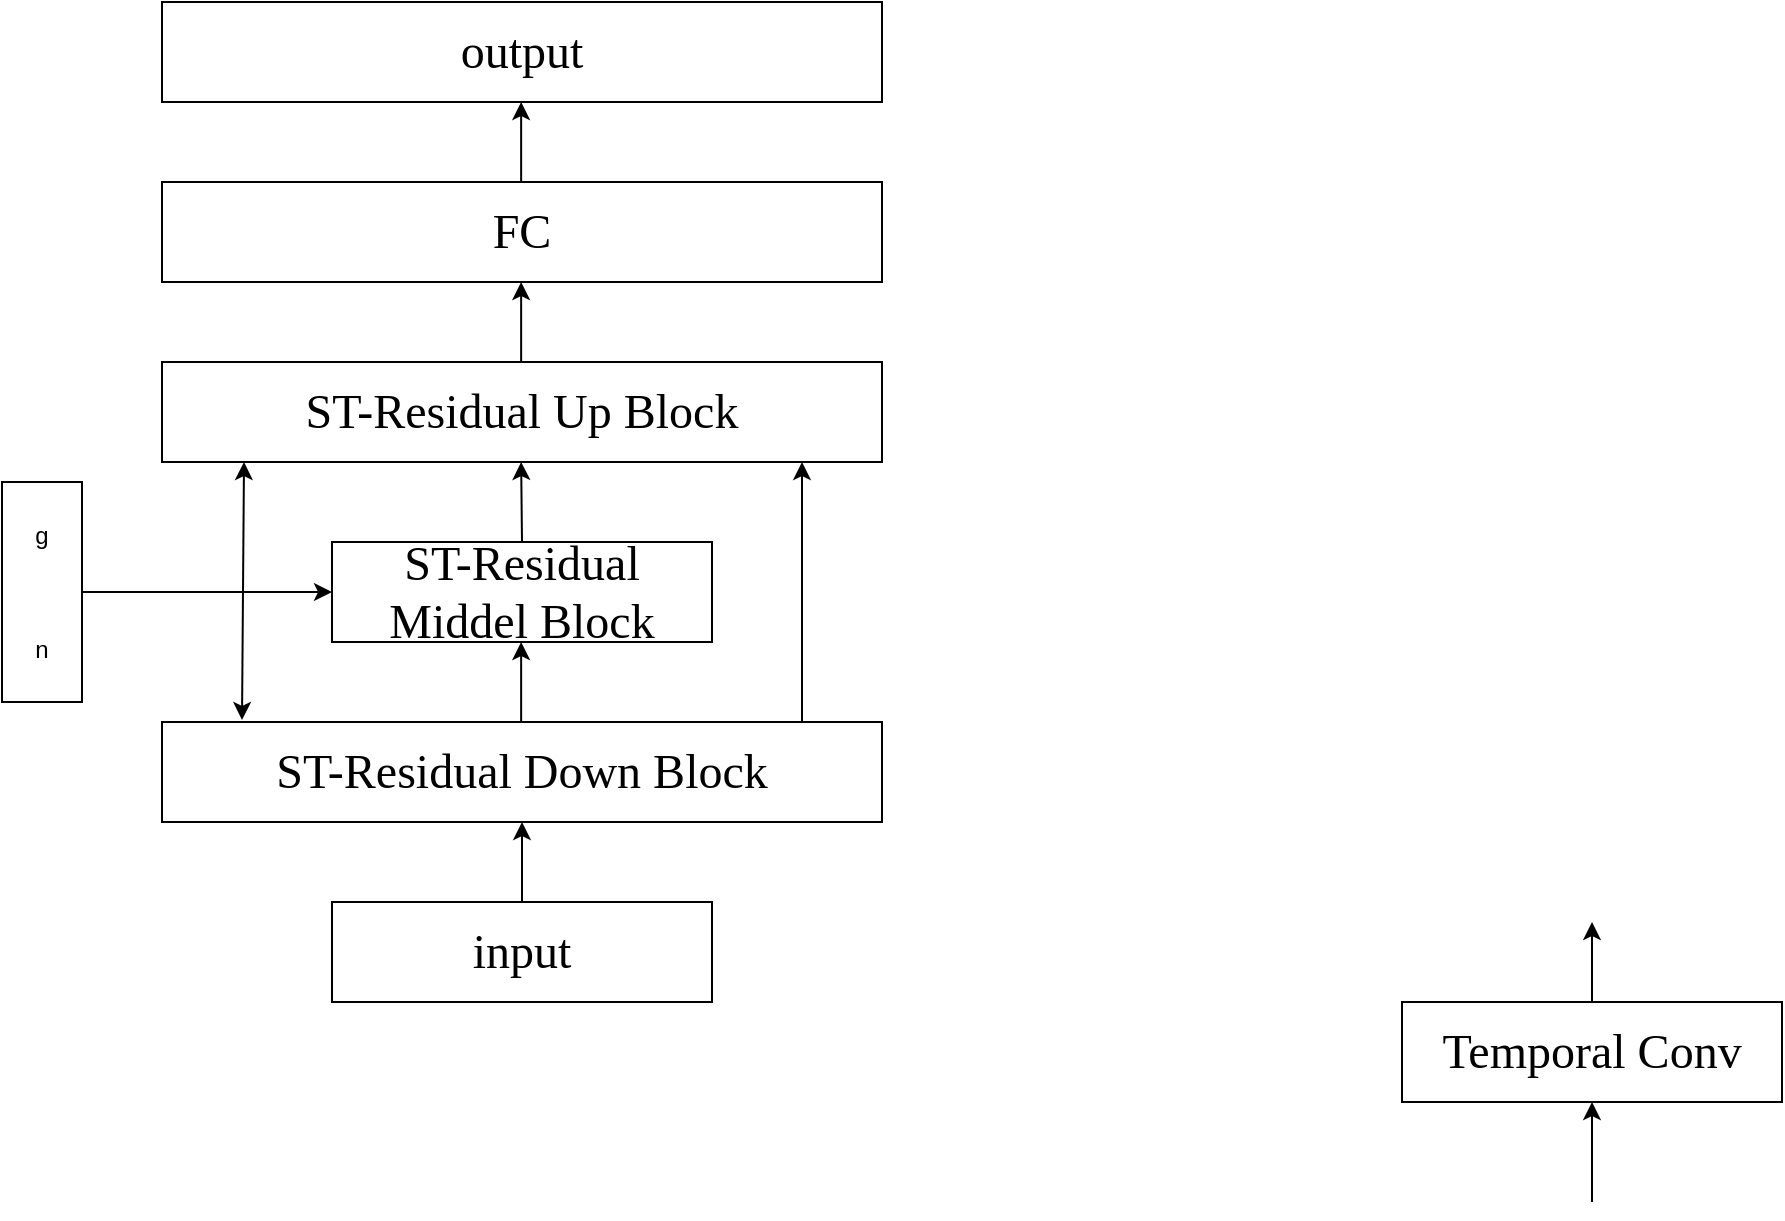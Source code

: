<mxfile version="25.0.3">
  <diagram name="第 1 页" id="zmdPP1wgx6uvDDTjzuDO">
    <mxGraphModel dx="1343" dy="1188" grid="1" gridSize="10" guides="1" tooltips="1" connect="1" arrows="1" fold="1" page="1" pageScale="1" pageWidth="1654" pageHeight="1169" math="0" shadow="0">
      <root>
        <mxCell id="0" />
        <mxCell id="1" parent="0" />
        <mxCell id="j2DwBCPqLrHwJMjsTWbb-1" value="&lt;font face=&quot;Times New Roman&quot; style=&quot;font-size: 24px;&quot;&gt;input&lt;/font&gt;" style="rounded=0;whiteSpace=wrap;html=1;labelBackgroundColor=none;" vertex="1" parent="1">
          <mxGeometry x="245" y="640" width="190" height="50" as="geometry" />
        </mxCell>
        <mxCell id="j2DwBCPqLrHwJMjsTWbb-2" value="" style="endArrow=classic;html=1;rounded=0;exitX=0.5;exitY=0;exitDx=0;exitDy=0;entryX=0.5;entryY=1;entryDx=0;entryDy=0;labelBackgroundColor=none;fontColor=default;" edge="1" parent="1" source="j2DwBCPqLrHwJMjsTWbb-1" target="j2DwBCPqLrHwJMjsTWbb-7">
          <mxGeometry width="50" height="50" relative="1" as="geometry">
            <mxPoint x="430" y="740" as="sourcePoint" />
            <mxPoint x="325" y="600" as="targetPoint" />
            <Array as="points" />
          </mxGeometry>
        </mxCell>
        <mxCell id="j2DwBCPqLrHwJMjsTWbb-3" style="edgeStyle=orthogonalEdgeStyle;rounded=0;orthogonalLoop=1;jettySize=auto;html=1;exitX=0.5;exitY=1;exitDx=0;exitDy=0;labelBackgroundColor=none;fontColor=default;" edge="1" parent="1" source="j2DwBCPqLrHwJMjsTWbb-1" target="j2DwBCPqLrHwJMjsTWbb-1">
          <mxGeometry relative="1" as="geometry" />
        </mxCell>
        <mxCell id="j2DwBCPqLrHwJMjsTWbb-7" value="&lt;font face=&quot;Times New Roman&quot;&gt;&lt;span style=&quot;font-size: 24px;&quot;&gt;ST-Residual Down Block&lt;/span&gt;&lt;/font&gt;" style="rounded=0;whiteSpace=wrap;html=1;labelBackgroundColor=none;" vertex="1" parent="1">
          <mxGeometry x="160" y="550" width="360" height="50" as="geometry" />
        </mxCell>
        <mxCell id="j2DwBCPqLrHwJMjsTWbb-9" value="" style="endArrow=classic;html=1;rounded=0;exitX=0.5;exitY=0;exitDx=0;exitDy=0;entryX=0.5;entryY=1;entryDx=0;entryDy=0;labelBackgroundColor=none;fontColor=default;" edge="1" parent="1">
          <mxGeometry width="50" height="50" relative="1" as="geometry">
            <mxPoint x="339.57" y="550" as="sourcePoint" />
            <mxPoint x="339.57" y="510" as="targetPoint" />
            <Array as="points" />
          </mxGeometry>
        </mxCell>
        <mxCell id="j2DwBCPqLrHwJMjsTWbb-10" value="&lt;font face=&quot;Times New Roman&quot;&gt;&lt;span style=&quot;font-size: 24px;&quot;&gt;ST-Residual Middel Block&lt;/span&gt;&lt;/font&gt;" style="rounded=0;whiteSpace=wrap;html=1;labelBackgroundColor=none;" vertex="1" parent="1">
          <mxGeometry x="245" y="460" width="190" height="50" as="geometry" />
        </mxCell>
        <mxCell id="j2DwBCPqLrHwJMjsTWbb-13" value="" style="endArrow=classic;html=1;rounded=0;entryX=0.5;entryY=1;entryDx=0;entryDy=0;labelBackgroundColor=none;fontColor=default;" edge="1" parent="1">
          <mxGeometry width="50" height="50" relative="1" as="geometry">
            <mxPoint x="340" y="460" as="sourcePoint" />
            <mxPoint x="339.57" y="420" as="targetPoint" />
            <Array as="points" />
          </mxGeometry>
        </mxCell>
        <mxCell id="j2DwBCPqLrHwJMjsTWbb-14" value="&lt;font face=&quot;Times New Roman&quot;&gt;&lt;span style=&quot;font-size: 24px;&quot;&gt;ST-Residual Up Block&lt;/span&gt;&lt;/font&gt;" style="rounded=0;whiteSpace=wrap;html=1;labelBackgroundColor=none;" vertex="1" parent="1">
          <mxGeometry x="160" y="370" width="360" height="50" as="geometry" />
        </mxCell>
        <mxCell id="j2DwBCPqLrHwJMjsTWbb-15" value="" style="endArrow=classic;html=1;rounded=0;exitX=0.5;exitY=0;exitDx=0;exitDy=0;entryX=0.5;entryY=1;entryDx=0;entryDy=0;labelBackgroundColor=none;fontColor=default;" edge="1" parent="1">
          <mxGeometry width="50" height="50" relative="1" as="geometry">
            <mxPoint x="339.57" y="370" as="sourcePoint" />
            <mxPoint x="339.57" y="330" as="targetPoint" />
            <Array as="points" />
          </mxGeometry>
        </mxCell>
        <mxCell id="j2DwBCPqLrHwJMjsTWbb-16" value="&lt;font face=&quot;Times New Roman&quot;&gt;&lt;span style=&quot;font-size: 24px;&quot;&gt;FC&lt;/span&gt;&lt;/font&gt;" style="rounded=0;whiteSpace=wrap;html=1;labelBackgroundColor=none;" vertex="1" parent="1">
          <mxGeometry x="160" y="280" width="360" height="50" as="geometry" />
        </mxCell>
        <mxCell id="j2DwBCPqLrHwJMjsTWbb-17" value="" style="endArrow=classic;html=1;rounded=0;exitX=0.5;exitY=0;exitDx=0;exitDy=0;entryX=0.5;entryY=1;entryDx=0;entryDy=0;labelBackgroundColor=none;fontColor=default;" edge="1" parent="1">
          <mxGeometry width="50" height="50" relative="1" as="geometry">
            <mxPoint x="339.57" y="280" as="sourcePoint" />
            <mxPoint x="339.57" y="240" as="targetPoint" />
            <Array as="points" />
          </mxGeometry>
        </mxCell>
        <mxCell id="j2DwBCPqLrHwJMjsTWbb-18" value="&lt;font face=&quot;Times New Roman&quot;&gt;&lt;span style=&quot;font-size: 24px;&quot;&gt;output&lt;/span&gt;&lt;/font&gt;" style="rounded=0;whiteSpace=wrap;html=1;labelBackgroundColor=none;" vertex="1" parent="1">
          <mxGeometry x="160" y="190" width="360" height="50" as="geometry" />
        </mxCell>
        <mxCell id="j2DwBCPqLrHwJMjsTWbb-20" value="" style="endArrow=classic;startArrow=classic;html=1;rounded=0;exitX=0.884;exitY=0.021;exitDx=0;exitDy=0;exitPerimeter=0;entryX=0.885;entryY=1.035;entryDx=0;entryDy=0;entryPerimeter=0;labelBackgroundColor=none;fontColor=default;" edge="1" parent="1">
          <mxGeometry width="50" height="50" relative="1" as="geometry">
            <mxPoint x="200" y="549" as="sourcePoint" />
            <mxPoint x="201" y="420" as="targetPoint" />
          </mxGeometry>
        </mxCell>
        <mxCell id="j2DwBCPqLrHwJMjsTWbb-21" value="" style="endArrow=classic;html=1;rounded=0;labelBackgroundColor=none;fontColor=default;" edge="1" parent="1">
          <mxGeometry width="50" height="50" relative="1" as="geometry">
            <mxPoint x="480" y="550" as="sourcePoint" />
            <mxPoint x="480" y="420" as="targetPoint" />
          </mxGeometry>
        </mxCell>
        <mxCell id="j2DwBCPqLrHwJMjsTWbb-22" value="g&lt;br&gt;&lt;br&gt;&lt;br&gt;&lt;br&gt;n" style="rounded=0;whiteSpace=wrap;html=1;labelBackgroundColor=none;" vertex="1" parent="1">
          <mxGeometry x="80" y="430" width="40" height="110" as="geometry" />
        </mxCell>
        <mxCell id="j2DwBCPqLrHwJMjsTWbb-25" value="" style="endArrow=classic;html=1;rounded=0;exitX=1;exitY=0.5;exitDx=0;exitDy=0;labelBackgroundColor=none;fontColor=default;" edge="1" parent="1" source="j2DwBCPqLrHwJMjsTWbb-22" target="j2DwBCPqLrHwJMjsTWbb-10">
          <mxGeometry width="50" height="50" relative="1" as="geometry">
            <mxPoint x="320" y="480" as="sourcePoint" />
            <mxPoint x="370" y="430" as="targetPoint" />
          </mxGeometry>
        </mxCell>
        <mxCell id="j2DwBCPqLrHwJMjsTWbb-31" style="edgeStyle=orthogonalEdgeStyle;rounded=0;orthogonalLoop=1;jettySize=auto;html=1;exitX=0.5;exitY=1;exitDx=0;exitDy=0;labelBackgroundColor=none;fontColor=default;" edge="1" parent="1">
          <mxGeometry relative="1" as="geometry">
            <mxPoint x="805" y="740" as="sourcePoint" />
            <mxPoint x="805" y="740" as="targetPoint" />
          </mxGeometry>
        </mxCell>
        <mxCell id="j2DwBCPqLrHwJMjsTWbb-32" value="&lt;font face=&quot;Times New Roman&quot;&gt;&lt;span style=&quot;font-size: 24px;&quot;&gt;Temporal Conv&lt;/span&gt;&lt;/font&gt;" style="rounded=0;whiteSpace=wrap;html=1;labelBackgroundColor=none;" vertex="1" parent="1">
          <mxGeometry x="780" y="690" width="190" height="50" as="geometry" />
        </mxCell>
        <mxCell id="j2DwBCPqLrHwJMjsTWbb-33" value="" style="endArrow=classic;html=1;rounded=0;exitX=0.5;exitY=0;exitDx=0;exitDy=0;entryX=0.5;entryY=1;entryDx=0;entryDy=0;labelBackgroundColor=none;fontColor=default;" edge="1" parent="1" source="j2DwBCPqLrHwJMjsTWbb-32">
          <mxGeometry width="50" height="50" relative="1" as="geometry">
            <mxPoint x="965" y="790" as="sourcePoint" />
            <mxPoint x="875" y="650" as="targetPoint" />
            <Array as="points" />
          </mxGeometry>
        </mxCell>
        <mxCell id="j2DwBCPqLrHwJMjsTWbb-34" style="edgeStyle=orthogonalEdgeStyle;rounded=0;orthogonalLoop=1;jettySize=auto;html=1;exitX=0.5;exitY=1;exitDx=0;exitDy=0;labelBackgroundColor=none;fontColor=default;" edge="1" parent="1" source="j2DwBCPqLrHwJMjsTWbb-32" target="j2DwBCPqLrHwJMjsTWbb-32">
          <mxGeometry relative="1" as="geometry" />
        </mxCell>
        <mxCell id="j2DwBCPqLrHwJMjsTWbb-35" value="" style="endArrow=classic;html=1;rounded=0;labelBackgroundColor=none;fontColor=default;entryX=0.5;entryY=1;entryDx=0;entryDy=0;" edge="1" parent="1" target="j2DwBCPqLrHwJMjsTWbb-32">
          <mxGeometry width="50" height="50" relative="1" as="geometry">
            <mxPoint x="875" y="790" as="sourcePoint" />
            <mxPoint x="885" y="660" as="targetPoint" />
            <Array as="points" />
          </mxGeometry>
        </mxCell>
      </root>
    </mxGraphModel>
  </diagram>
</mxfile>
